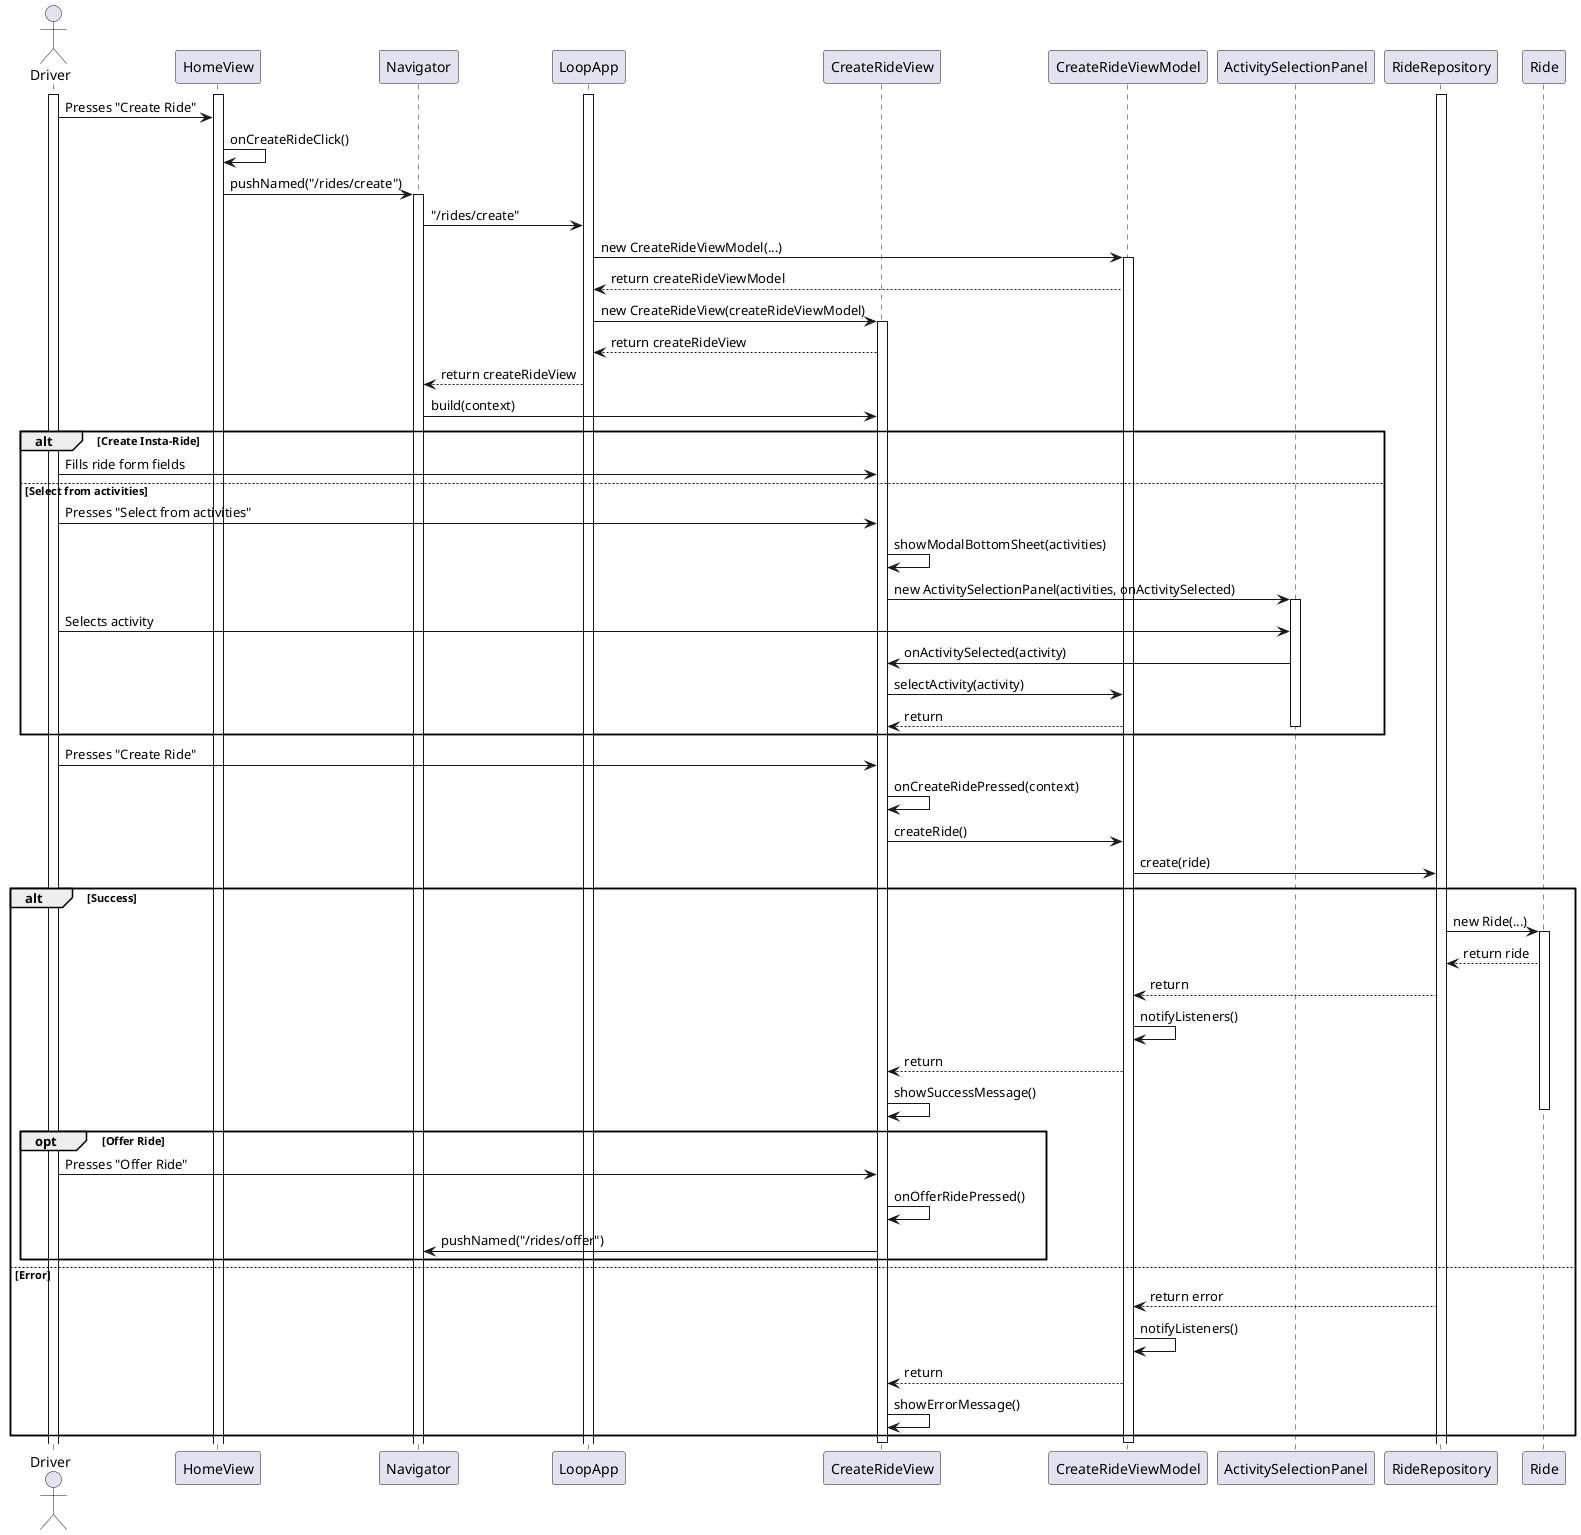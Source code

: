 @startuml

actor Driver

participant HomeView
participant Navigator
participant LoopApp
participant CreateRideView
participant CreateRideViewModel
participant ActivitySelectionPanel
participant RideRepository

activate Driver

' Main flow: Driver starts creating a ride
activate LoopApp
activate RideRepository
activate HomeView
Driver -> HomeView: Presses "Create Ride"
HomeView -> HomeView: onCreateRideClick()
HomeView -> Navigator: pushNamed("/rides/create")
activate Navigator
Navigator -> LoopApp: "/rides/create"
LoopApp -> CreateRideViewModel: new CreateRideViewModel(...)
activate CreateRideViewModel
CreateRideViewModel --> LoopApp: return createRideViewModel
LoopApp -> CreateRideView: new CreateRideView(createRideViewModel)
activate CreateRideView
CreateRideView --> LoopApp: return createRideView
LoopApp --> Navigator: return createRideView
Navigator -> CreateRideView: build(context)

alt Create Insta-Ride
    Driver -> CreateRideView: Fills ride form fields
else Select from activities
    Driver -> CreateRideView: Presses "Select from activities"
    CreateRideView -> CreateRideView: showModalBottomSheet(activities)
    CreateRideView -> ActivitySelectionPanel: new ActivitySelectionPanel(activities, onActivitySelected)
    activate ActivitySelectionPanel
    Driver -> ActivitySelectionPanel: Selects activity
    ActivitySelectionPanel -> CreateRideView: onActivitySelected(activity)
    CreateRideView -> CreateRideViewModel: selectActivity(activity)
    CreateRideViewModel --> CreateRideView: return
    deactivate ActivitySelectionPanel
end
Driver -> CreateRideView: Presses "Create Ride"
CreateRideView -> CreateRideView: onCreateRidePressed(context)
CreateRideView -> CreateRideViewModel: createRide()
CreateRideViewModel -> RideRepository: create(ride)
alt Success
RideRepository -> Ride: new Ride(...)
activate Ride
Ride --> RideRepository: return ride
RideRepository --> CreateRideViewModel: return
CreateRideViewModel -> CreateRideViewModel: notifyListeners()
CreateRideViewModel --> CreateRideView: return
CreateRideView -> CreateRideView: showSuccessMessage()
deactivate Ride
opt Offer Ride
    Driver -> CreateRideView: Presses "Offer Ride"
    CreateRideView -> CreateRideView: onOfferRidePressed()
    CreateRideView -> Navigator: pushNamed("/rides/offer")
end
else Error
RideRepository --> CreateRideViewModel: return error
CreateRideViewModel -> CreateRideViewModel: notifyListeners()
CreateRideViewModel --> CreateRideView: return
CreateRideView -> CreateRideView: showErrorMessage()
end

deactivate CreateRideViewModel
deactivate CreateRideView

@enduml
